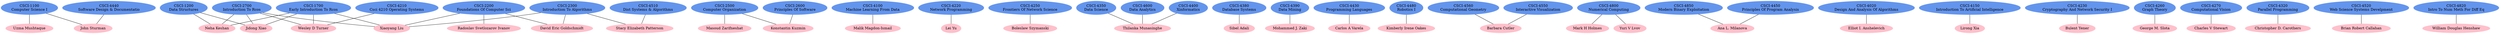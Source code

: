 graph {
	graph [scale=0.5]
	"CSCI-1100
Computer Science I" [color=cornflowerblue style=filled]
	"Uzma Mushtaque" [color=pink style=filled]
	"CSCI-1100
Computer Science I" -- "Uzma Mushtaque"
	"John Sturman" [color=pink style=filled]
	"CSCI-1100
Computer Science I" -- "John Sturman"
	"CSCI-1200
Data Structures" [color=cornflowerblue style=filled]
	"Jidong Xiao" [color=pink style=filled]
	"CSCI-1200
Data Structures" -- "Jidong Xiao"
	"Neha Keshan" [color=pink style=filled]
	"CSCI-1200
Data Structures" -- "Neha Keshan"
	"CSCI-2200
Foundations Of Computer Sci" [color=cornflowerblue style=filled]
	"David Eric Goldschmidt" [color=pink style=filled]
	"CSCI-2200
Foundations Of Computer Sci" -- "David Eric Goldschmidt"
	"Radoslav Svetlozarov Ivanov" [color=pink style=filled]
	"CSCI-2200
Foundations Of Computer Sci" -- "Radoslav Svetlozarov Ivanov"
	"Xiaoyang Liu" [color=pink style=filled]
	"CSCI-2200
Foundations Of Computer Sci" -- "Xiaoyang Liu"
	"CSCI-2300
Introduction To Algorithms" [color=cornflowerblue style=filled]
	"David Eric Goldschmidt" [color=pink style=filled]
	"CSCI-2300
Introduction To Algorithms" -- "David Eric Goldschmidt"
	"Stacy Elizabeth Patterson" [color=pink style=filled]
	"CSCI-2300
Introduction To Algorithms" -- "Stacy Elizabeth Patterson"
	"Xiaoyang Liu" [color=pink style=filled]
	"CSCI-2300
Introduction To Algorithms" -- "Xiaoyang Liu"
	"CSCI-2500
Computer Organization" [color=cornflowerblue style=filled]
	"Masoud Zarifneshat" [color=pink style=filled]
	"CSCI-2500
Computer Organization" -- "Masoud Zarifneshat"
	"Konstantin Kuzmin" [color=pink style=filled]
	"CSCI-2500
Computer Organization" -- "Konstantin Kuzmin"
	"CSCI-4100
Machine Learning From Data" [color=cornflowerblue style=filled]
	"Malik Magdon-Ismail" [color=pink style=filled]
	"CSCI-4100
Machine Learning From Data" -- "Malik Magdon-Ismail"
	"CSCI-4220
Network Programming" [color=cornflowerblue style=filled]
	"Lei Yu" [color=pink style=filled]
	"CSCI-4220
Network Programming" -- "Lei Yu"
	"CSCI-4250
Frontiers Of Network Science" [color=cornflowerblue style=filled]
	"Boleslaw Szymanski" [color=pink style=filled]
	"CSCI-4250
Frontiers Of Network Science" -- "Boleslaw Szymanski"
	"CSCI-4350
Data Science" [color=cornflowerblue style=filled]
	"Thilanka Munasinghe" [color=pink style=filled]
	"CSCI-4350
Data Science" -- "Thilanka Munasinghe"
	"CSCI-4380
Database Systems" [color=cornflowerblue style=filled]
	"Sibel Adali" [color=pink style=filled]
	"CSCI-4380
Database Systems" -- "Sibel Adali"
	"CSCI-4390
Data Mining" [color=cornflowerblue style=filled]
	"Mohammed J. Zaki" [color=pink style=filled]
	"CSCI-4390
Data Mining" -- "Mohammed J. Zaki"
	"CSCI-4430
Programming Languages" [color=cornflowerblue style=filled]
	"Carlos A Varela" [color=pink style=filled]
	"CSCI-4430
Programming Languages" -- "Carlos A Varela"
	"CSCI-4440
Software Design & Documentatio" [color=cornflowerblue style=filled]
	"John Sturman" [color=pink style=filled]
	"CSCI-4440
Software Design & Documentatio" -- "John Sturman"
	"CSCI-4480
Robotics I" [color=cornflowerblue style=filled]
	"Kimberly Irene Oakes" [color=pink style=filled]
	"CSCI-4480
Robotics I" -- "Kimberly Irene Oakes"
	"CSCI-4560
Computational Geometry" [color=cornflowerblue style=filled]
	"Barbara Cutler" [color=pink style=filled]
	"CSCI-4560
Computational Geometry" -- "Barbara Cutler"
	"CSCI-4600
Data Analytics" [color=cornflowerblue style=filled]
	"Thilanka Munasinghe" [color=pink style=filled]
	"CSCI-4600
Data Analytics" -- "Thilanka Munasinghe"
	"CSCI-4800
Numerical Computing" [color=cornflowerblue style=filled]
	"Mark H Holmes" [color=pink style=filled]
	"CSCI-4800
Numerical Computing" -- "Mark H Holmes"
	"Yuri V Lvov" [color=pink style=filled]
	"CSCI-4800
Numerical Computing" -- "Yuri V Lvov"
	"CSCI-4850
Modern Binary Exploitation" [color=cornflowerblue style=filled]
	"Ana L. Milanova" [color=pink style=filled]
	"CSCI-4850
Modern Binary Exploitation" -- "Ana L. Milanova"
	"CSCI-1700
Early Introduction To Rcos" [color=cornflowerblue style=filled]
	"Wesley D Turner" [color=pink style=filled]
	"CSCI-1700
Early Introduction To Rcos" -- "Wesley D Turner"
	"Jidong Xiao" [color=pink style=filled]
	"CSCI-1700
Early Introduction To Rcos" -- "Jidong Xiao"
	"Neha Keshan" [color=pink style=filled]
	"CSCI-1700
Early Introduction To Rcos" -- "Neha Keshan"
	"Xiaoyang Liu" [color=pink style=filled]
	"CSCI-1700
Early Introduction To Rcos" -- "Xiaoyang Liu"
	"CSCI-2600
Principles Of Software" [color=cornflowerblue style=filled]
	"Konstantin Kuzmin" [color=pink style=filled]
	"CSCI-2600
Principles Of Software" -- "Konstantin Kuzmin"
	"CSCI-2700
Introduction To Rcos" [color=cornflowerblue style=filled]
	"Wesley D Turner" [color=pink style=filled]
	"CSCI-2700
Introduction To Rcos" -- "Wesley D Turner"
	"Jidong Xiao" [color=pink style=filled]
	"CSCI-2700
Introduction To Rcos" -- "Jidong Xiao"
	"Neha Keshan" [color=pink style=filled]
	"CSCI-2700
Introduction To Rcos" -- "Neha Keshan"
	"Xiaoyang Liu" [color=pink style=filled]
	"CSCI-2700
Introduction To Rcos" -- "Xiaoyang Liu"
	"CSCI-4020
Design And Analysis Of Algorithms" [color=cornflowerblue style=filled]
	"Elliot I. Anshelevich" [color=pink style=filled]
	"CSCI-4020
Design And Analysis Of Algorithms" -- "Elliot I. Anshelevich"
	"CSCI-4150
Introduction To Artificial Intelligence" [color=cornflowerblue style=filled]
	"Lirong Xia" [color=pink style=filled]
	"CSCI-4150
Introduction To Artificial Intelligence" -- "Lirong Xia"
	"CSCI-4210
Csci 4210 Operating Systems" [color=cornflowerblue style=filled]
	"Wesley D Turner" [color=pink style=filled]
	"CSCI-4210
Csci 4210 Operating Systems" -- "Wesley D Turner"
	"CSCI-4230
Cryptography And Network Security I" [color=cornflowerblue style=filled]
	"Bulent Yener" [color=pink style=filled]
	"CSCI-4230
Cryptography And Network Security I" -- "Bulent Yener"
	"CSCI-4260
Graph Theory" [color=cornflowerblue style=filled]
	"George M. Slota" [color=pink style=filled]
	"CSCI-4260
Graph Theory" -- "George M. Slota"
	"CSCI-4270
Computational Vision" [color=cornflowerblue style=filled]
	"Charles V Stewart" [color=pink style=filled]
	"CSCI-4270
Computational Vision" -- "Charles V Stewart"
	"CSCI-4320
Parallel Programming" [color=cornflowerblue style=filled]
	"Christopher D. Carothers" [color=pink style=filled]
	"CSCI-4320
Parallel Programming" -- "Christopher D. Carothers"
	"CSCI-4400
Xinformatics" [color=cornflowerblue style=filled]
	"Thilanka Munasinghe" [color=pink style=filled]
	"CSCI-4400
Xinformatics" -- "Thilanka Munasinghe"
	"CSCI-4450
Principles Of Program Analysis" [color=cornflowerblue style=filled]
	"Ana L. Milanova" [color=pink style=filled]
	"CSCI-4450
Principles Of Program Analysis" -- "Ana L. Milanova"
	"CSCI-4510
Dist Systems & Algorithms" [color=cornflowerblue style=filled]
	"Stacy Elizabeth Patterson" [color=pink style=filled]
	"CSCI-4510
Dist Systems & Algorithms" -- "Stacy Elizabeth Patterson"
	"CSCI-4520
Web Science Systems Develpment" [color=cornflowerblue style=filled]
	"Brian Robert Callahan" [color=pink style=filled]
	"CSCI-4520
Web Science Systems Develpment" -- "Brian Robert Callahan"
	"CSCI-4550
Interactive Visualization" [color=cornflowerblue style=filled]
	"Barbara Cutler" [color=pink style=filled]
	"CSCI-4550
Interactive Visualization" -- "Barbara Cutler"
	"CSCI-4820
Intro To Num Meth For Diff Eq" [color=cornflowerblue style=filled]
	"William Douglas Henshaw" [color=pink style=filled]
	"CSCI-4820
Intro To Num Meth For Diff Eq" -- "William Douglas Henshaw"
}
